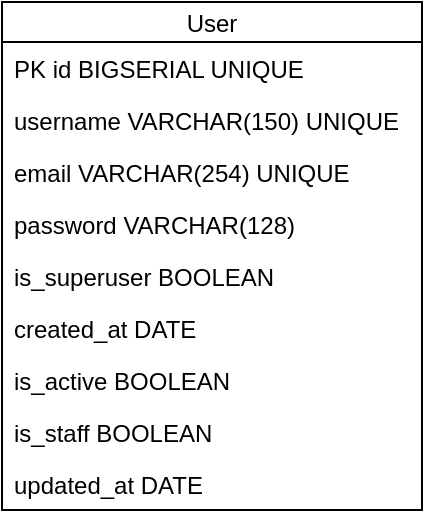 <mxfile>
    <diagram id="PzUpa_LbkOmveRZ_tFxL" name="Página-1">
        <mxGraphModel dx="353" dy="737" grid="1" gridSize="10" guides="1" tooltips="1" connect="1" arrows="1" fold="1" page="1" pageScale="1" pageWidth="827" pageHeight="1169" math="0" shadow="0">
            <root>
                <mxCell id="0"/>
                <mxCell id="1" parent="0"/>
                <mxCell id="17" value="User" style="swimlane;fontStyle=0;childLayout=stackLayout;horizontal=1;startSize=20;fillColor=none;horizontalStack=0;resizeParent=1;resizeParentMax=0;resizeLast=0;collapsible=1;marginBottom=0;rounded=0;shadow=0;glass=0;sketch=0;" parent="1" vertex="1">
                    <mxGeometry x="190" y="100" width="210" height="254" as="geometry">
                        <mxRectangle x="100" y="140" width="60" height="26" as="alternateBounds"/>
                    </mxGeometry>
                </mxCell>
                <mxCell id="18" value="PK id BIGSERIAL UNIQUE" style="text;strokeColor=none;fillColor=none;align=left;verticalAlign=top;spacingLeft=4;spacingRight=4;overflow=hidden;rotatable=0;points=[[0,0.5],[1,0.5]];portConstraint=eastwest;rounded=0;shadow=0;glass=0;sketch=0;" parent="17" vertex="1">
                    <mxGeometry y="20" width="210" height="26" as="geometry"/>
                </mxCell>
                <mxCell id="19" value="username VARCHAR(150) UNIQUE" style="text;strokeColor=none;fillColor=none;align=left;verticalAlign=top;spacingLeft=4;spacingRight=4;overflow=hidden;rotatable=0;points=[[0,0.5],[1,0.5]];portConstraint=eastwest;rounded=0;shadow=0;glass=0;sketch=0;" parent="17" vertex="1">
                    <mxGeometry y="46" width="210" height="26" as="geometry"/>
                </mxCell>
                <mxCell id="20" value="email VARCHAR(254) UNIQUE" style="text;strokeColor=none;fillColor=none;align=left;verticalAlign=top;spacingLeft=4;spacingRight=4;overflow=hidden;rotatable=0;points=[[0,0.5],[1,0.5]];portConstraint=eastwest;rounded=0;shadow=0;glass=0;sketch=0;" parent="17" vertex="1">
                    <mxGeometry y="72" width="210" height="26" as="geometry"/>
                </mxCell>
                <mxCell id="22" value="password VARCHAR(128)" style="text;strokeColor=none;fillColor=none;align=left;verticalAlign=top;spacingLeft=4;spacingRight=4;overflow=hidden;rotatable=0;points=[[0,0.5],[1,0.5]];portConstraint=eastwest;rounded=0;shadow=0;glass=0;sketch=0;" parent="17" vertex="1">
                    <mxGeometry y="98" width="210" height="26" as="geometry"/>
                </mxCell>
                <mxCell id="23" value="is_superuser BOOLEAN" style="text;strokeColor=none;fillColor=none;align=left;verticalAlign=top;spacingLeft=4;spacingRight=4;overflow=hidden;rotatable=0;points=[[0,0.5],[1,0.5]];portConstraint=eastwest;rounded=0;shadow=0;glass=0;sketch=0;" parent="17" vertex="1">
                    <mxGeometry y="124" width="210" height="26" as="geometry"/>
                </mxCell>
                <mxCell id="24" value="created_at DATE" style="text;strokeColor=none;fillColor=none;align=left;verticalAlign=top;spacingLeft=4;spacingRight=4;overflow=hidden;rotatable=0;points=[[0,0.5],[1,0.5]];portConstraint=eastwest;rounded=0;shadow=0;glass=0;sketch=0;" parent="17" vertex="1">
                    <mxGeometry y="150" width="210" height="26" as="geometry"/>
                </mxCell>
                <mxCell id="25" value="is_active BOOLEAN" style="text;strokeColor=none;fillColor=none;align=left;verticalAlign=top;spacingLeft=4;spacingRight=4;overflow=hidden;rotatable=0;points=[[0,0.5],[1,0.5]];portConstraint=eastwest;rounded=0;shadow=0;glass=0;sketch=0;" parent="17" vertex="1">
                    <mxGeometry y="176" width="210" height="26" as="geometry"/>
                </mxCell>
                <mxCell id="26" value="is_staff BOOLEAN " style="text;strokeColor=none;fillColor=none;align=left;verticalAlign=top;spacingLeft=4;spacingRight=4;overflow=hidden;rotatable=0;points=[[0,0.5],[1,0.5]];portConstraint=eastwest;rounded=0;shadow=0;glass=0;sketch=0;" parent="17" vertex="1">
                    <mxGeometry y="202" width="210" height="26" as="geometry"/>
                </mxCell>
                <mxCell id="21" value="updated_at DATE" style="text;strokeColor=none;fillColor=none;align=left;verticalAlign=top;spacingLeft=4;spacingRight=4;overflow=hidden;rotatable=0;points=[[0,0.5],[1,0.5]];portConstraint=eastwest;rounded=0;shadow=0;glass=0;sketch=0;" parent="17" vertex="1">
                    <mxGeometry y="228" width="210" height="26" as="geometry"/>
                </mxCell>
            </root>
        </mxGraphModel>
    </diagram>
</mxfile>